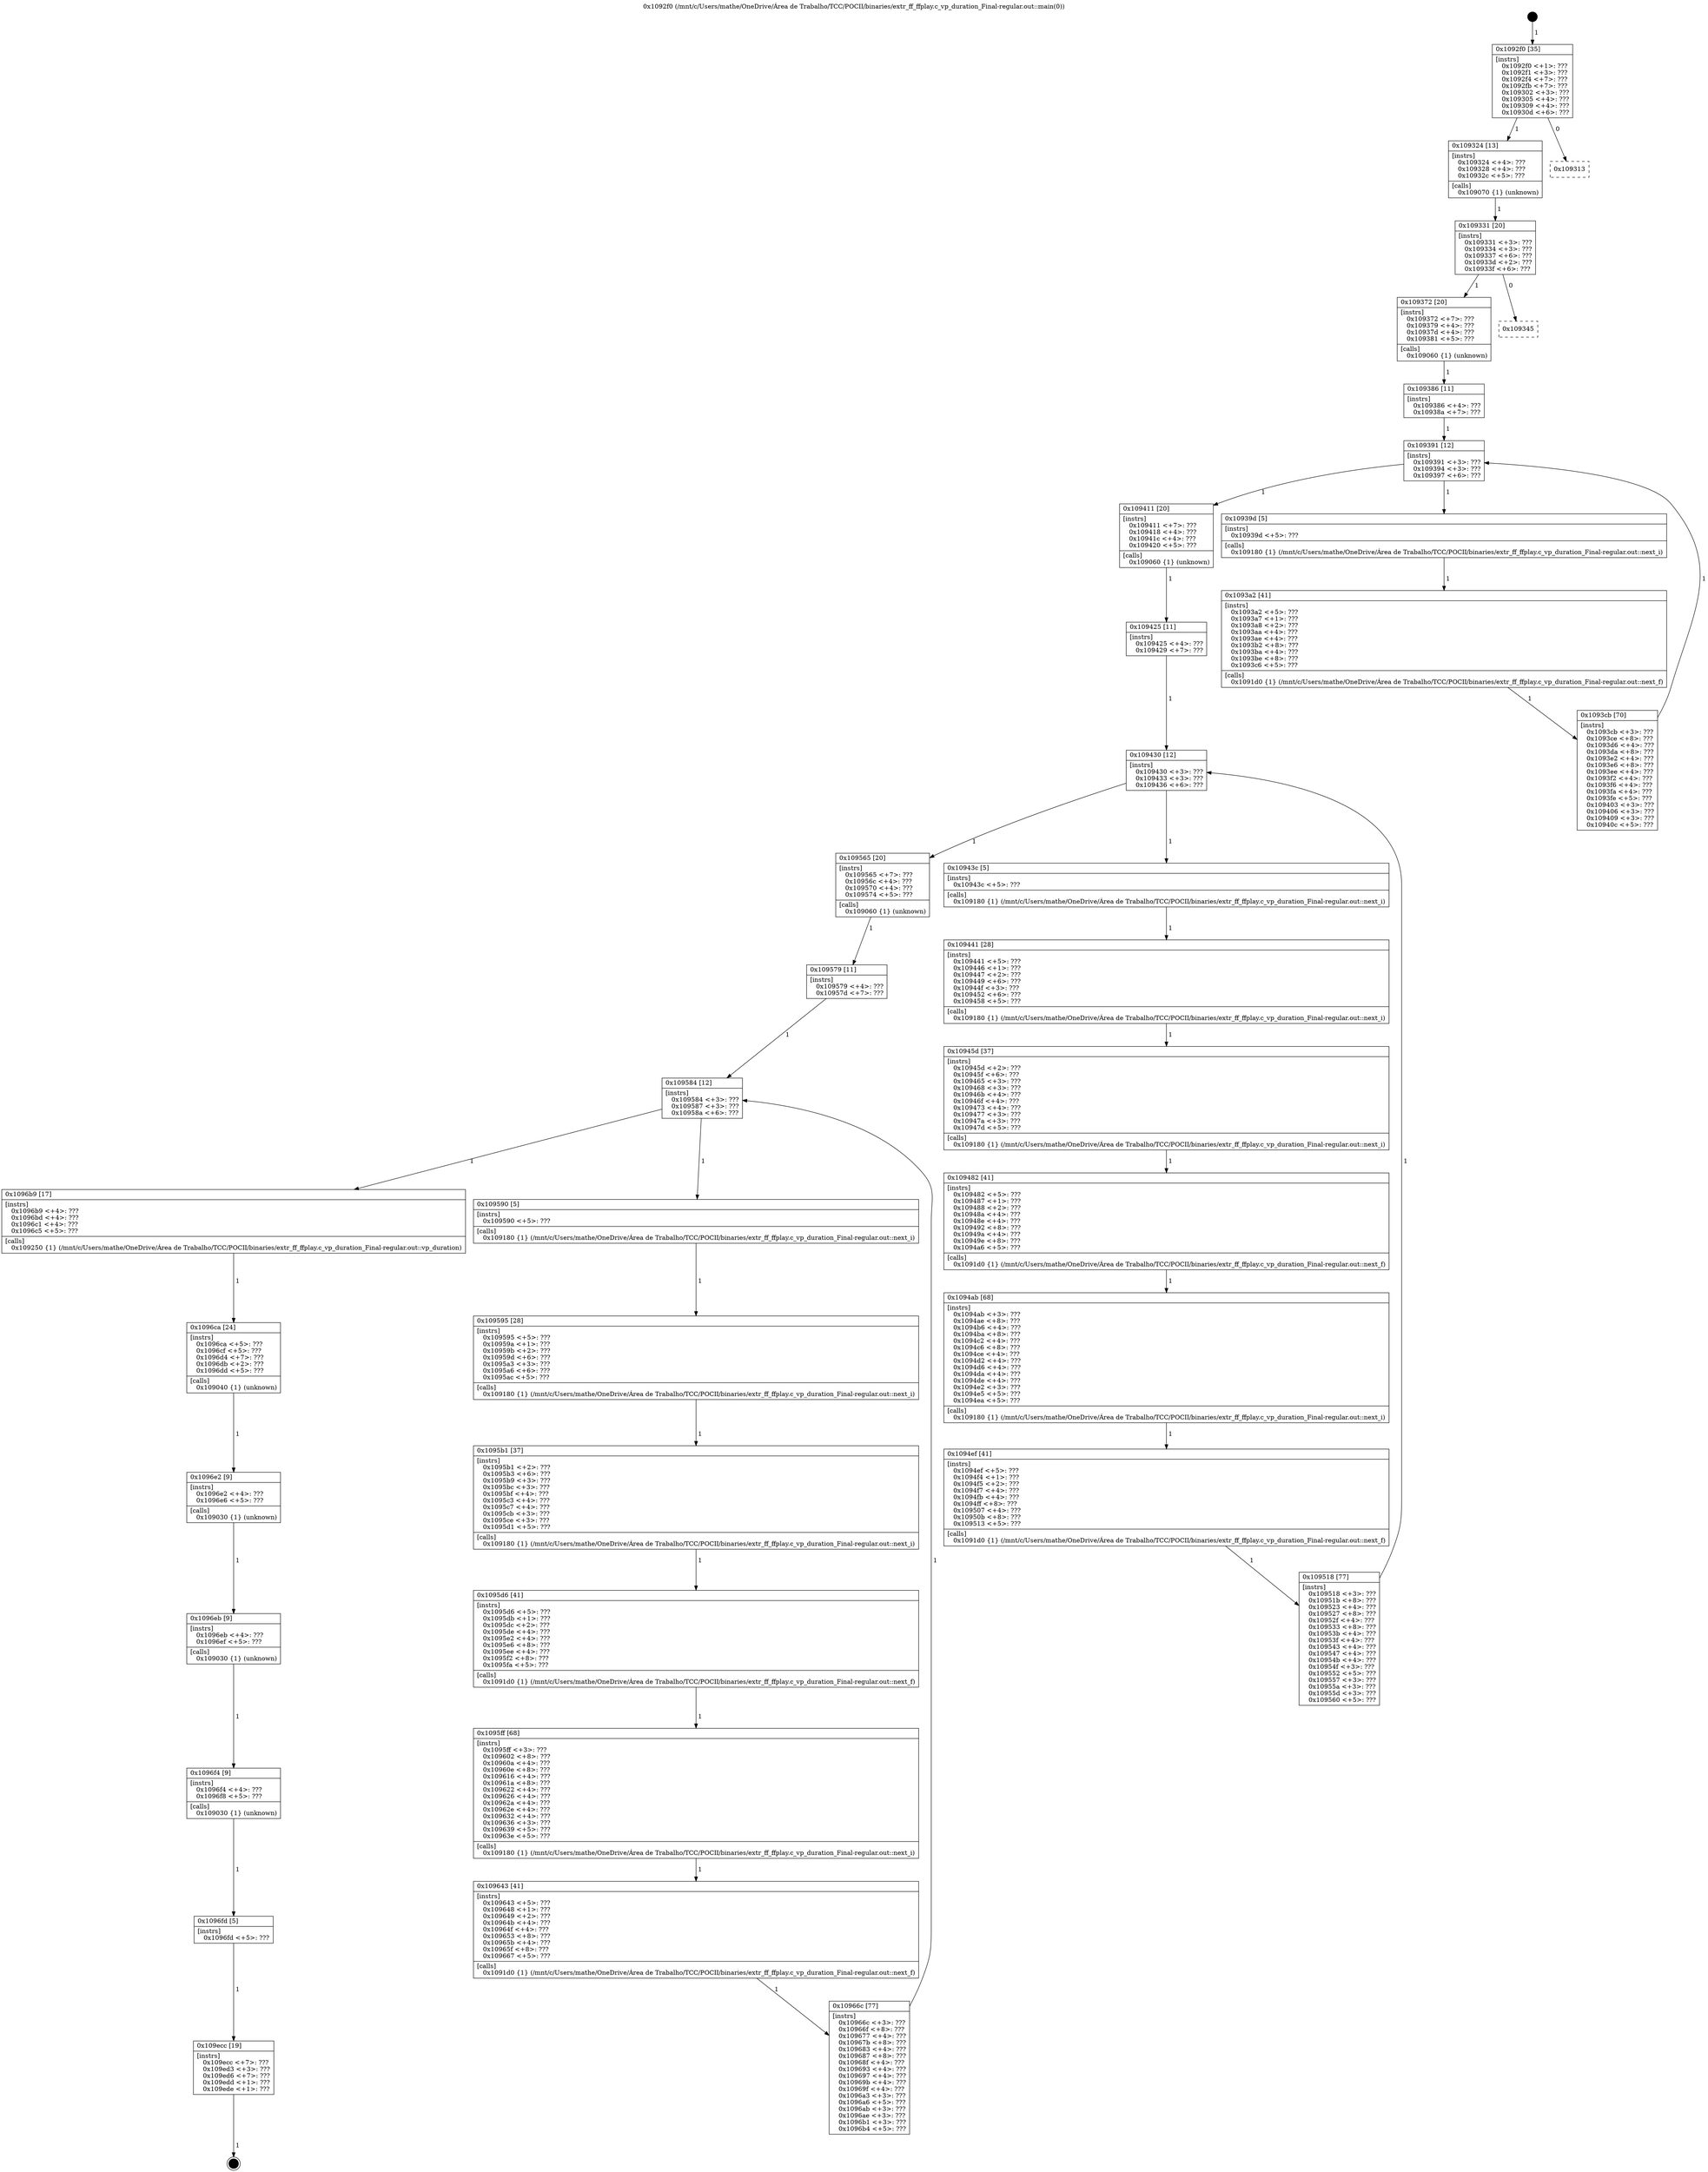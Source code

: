 digraph "0x1092f0" {
  label = "0x1092f0 (/mnt/c/Users/mathe/OneDrive/Área de Trabalho/TCC/POCII/binaries/extr_ff_ffplay.c_vp_duration_Final-regular.out::main(0))"
  labelloc = "t"
  node[shape=record]

  Entry [label="",width=0.3,height=0.3,shape=circle,fillcolor=black,style=filled]
  "0x1092f0" [label="{
     0x1092f0 [35]\l
     | [instrs]\l
     &nbsp;&nbsp;0x1092f0 \<+1\>: ???\l
     &nbsp;&nbsp;0x1092f1 \<+3\>: ???\l
     &nbsp;&nbsp;0x1092f4 \<+7\>: ???\l
     &nbsp;&nbsp;0x1092fb \<+7\>: ???\l
     &nbsp;&nbsp;0x109302 \<+3\>: ???\l
     &nbsp;&nbsp;0x109305 \<+4\>: ???\l
     &nbsp;&nbsp;0x109309 \<+4\>: ???\l
     &nbsp;&nbsp;0x10930d \<+6\>: ???\l
  }"]
  "0x109324" [label="{
     0x109324 [13]\l
     | [instrs]\l
     &nbsp;&nbsp;0x109324 \<+4\>: ???\l
     &nbsp;&nbsp;0x109328 \<+4\>: ???\l
     &nbsp;&nbsp;0x10932c \<+5\>: ???\l
     | [calls]\l
     &nbsp;&nbsp;0x109070 \{1\} (unknown)\l
  }"]
  "0x109313" [label="{
     0x109313\l
  }", style=dashed]
  "0x109331" [label="{
     0x109331 [20]\l
     | [instrs]\l
     &nbsp;&nbsp;0x109331 \<+3\>: ???\l
     &nbsp;&nbsp;0x109334 \<+3\>: ???\l
     &nbsp;&nbsp;0x109337 \<+6\>: ???\l
     &nbsp;&nbsp;0x10933d \<+2\>: ???\l
     &nbsp;&nbsp;0x10933f \<+6\>: ???\l
  }"]
  "0x109372" [label="{
     0x109372 [20]\l
     | [instrs]\l
     &nbsp;&nbsp;0x109372 \<+7\>: ???\l
     &nbsp;&nbsp;0x109379 \<+4\>: ???\l
     &nbsp;&nbsp;0x10937d \<+4\>: ???\l
     &nbsp;&nbsp;0x109381 \<+5\>: ???\l
     | [calls]\l
     &nbsp;&nbsp;0x109060 \{1\} (unknown)\l
  }"]
  "0x109345" [label="{
     0x109345\l
  }", style=dashed]
  "0x109391" [label="{
     0x109391 [12]\l
     | [instrs]\l
     &nbsp;&nbsp;0x109391 \<+3\>: ???\l
     &nbsp;&nbsp;0x109394 \<+3\>: ???\l
     &nbsp;&nbsp;0x109397 \<+6\>: ???\l
  }"]
  "0x109411" [label="{
     0x109411 [20]\l
     | [instrs]\l
     &nbsp;&nbsp;0x109411 \<+7\>: ???\l
     &nbsp;&nbsp;0x109418 \<+4\>: ???\l
     &nbsp;&nbsp;0x10941c \<+4\>: ???\l
     &nbsp;&nbsp;0x109420 \<+5\>: ???\l
     | [calls]\l
     &nbsp;&nbsp;0x109060 \{1\} (unknown)\l
  }"]
  "0x10939d" [label="{
     0x10939d [5]\l
     | [instrs]\l
     &nbsp;&nbsp;0x10939d \<+5\>: ???\l
     | [calls]\l
     &nbsp;&nbsp;0x109180 \{1\} (/mnt/c/Users/mathe/OneDrive/Área de Trabalho/TCC/POCII/binaries/extr_ff_ffplay.c_vp_duration_Final-regular.out::next_i)\l
  }"]
  "0x1093a2" [label="{
     0x1093a2 [41]\l
     | [instrs]\l
     &nbsp;&nbsp;0x1093a2 \<+5\>: ???\l
     &nbsp;&nbsp;0x1093a7 \<+1\>: ???\l
     &nbsp;&nbsp;0x1093a8 \<+2\>: ???\l
     &nbsp;&nbsp;0x1093aa \<+4\>: ???\l
     &nbsp;&nbsp;0x1093ae \<+4\>: ???\l
     &nbsp;&nbsp;0x1093b2 \<+8\>: ???\l
     &nbsp;&nbsp;0x1093ba \<+4\>: ???\l
     &nbsp;&nbsp;0x1093be \<+8\>: ???\l
     &nbsp;&nbsp;0x1093c6 \<+5\>: ???\l
     | [calls]\l
     &nbsp;&nbsp;0x1091d0 \{1\} (/mnt/c/Users/mathe/OneDrive/Área de Trabalho/TCC/POCII/binaries/extr_ff_ffplay.c_vp_duration_Final-regular.out::next_f)\l
  }"]
  "0x1093cb" [label="{
     0x1093cb [70]\l
     | [instrs]\l
     &nbsp;&nbsp;0x1093cb \<+3\>: ???\l
     &nbsp;&nbsp;0x1093ce \<+8\>: ???\l
     &nbsp;&nbsp;0x1093d6 \<+4\>: ???\l
     &nbsp;&nbsp;0x1093da \<+8\>: ???\l
     &nbsp;&nbsp;0x1093e2 \<+4\>: ???\l
     &nbsp;&nbsp;0x1093e6 \<+8\>: ???\l
     &nbsp;&nbsp;0x1093ee \<+4\>: ???\l
     &nbsp;&nbsp;0x1093f2 \<+4\>: ???\l
     &nbsp;&nbsp;0x1093f6 \<+4\>: ???\l
     &nbsp;&nbsp;0x1093fa \<+4\>: ???\l
     &nbsp;&nbsp;0x1093fe \<+5\>: ???\l
     &nbsp;&nbsp;0x109403 \<+3\>: ???\l
     &nbsp;&nbsp;0x109406 \<+3\>: ???\l
     &nbsp;&nbsp;0x109409 \<+3\>: ???\l
     &nbsp;&nbsp;0x10940c \<+5\>: ???\l
  }"]
  "0x109386" [label="{
     0x109386 [11]\l
     | [instrs]\l
     &nbsp;&nbsp;0x109386 \<+4\>: ???\l
     &nbsp;&nbsp;0x10938a \<+7\>: ???\l
  }"]
  "0x109430" [label="{
     0x109430 [12]\l
     | [instrs]\l
     &nbsp;&nbsp;0x109430 \<+3\>: ???\l
     &nbsp;&nbsp;0x109433 \<+3\>: ???\l
     &nbsp;&nbsp;0x109436 \<+6\>: ???\l
  }"]
  "0x109565" [label="{
     0x109565 [20]\l
     | [instrs]\l
     &nbsp;&nbsp;0x109565 \<+7\>: ???\l
     &nbsp;&nbsp;0x10956c \<+4\>: ???\l
     &nbsp;&nbsp;0x109570 \<+4\>: ???\l
     &nbsp;&nbsp;0x109574 \<+5\>: ???\l
     | [calls]\l
     &nbsp;&nbsp;0x109060 \{1\} (unknown)\l
  }"]
  "0x10943c" [label="{
     0x10943c [5]\l
     | [instrs]\l
     &nbsp;&nbsp;0x10943c \<+5\>: ???\l
     | [calls]\l
     &nbsp;&nbsp;0x109180 \{1\} (/mnt/c/Users/mathe/OneDrive/Área de Trabalho/TCC/POCII/binaries/extr_ff_ffplay.c_vp_duration_Final-regular.out::next_i)\l
  }"]
  "0x109441" [label="{
     0x109441 [28]\l
     | [instrs]\l
     &nbsp;&nbsp;0x109441 \<+5\>: ???\l
     &nbsp;&nbsp;0x109446 \<+1\>: ???\l
     &nbsp;&nbsp;0x109447 \<+2\>: ???\l
     &nbsp;&nbsp;0x109449 \<+6\>: ???\l
     &nbsp;&nbsp;0x10944f \<+3\>: ???\l
     &nbsp;&nbsp;0x109452 \<+6\>: ???\l
     &nbsp;&nbsp;0x109458 \<+5\>: ???\l
     | [calls]\l
     &nbsp;&nbsp;0x109180 \{1\} (/mnt/c/Users/mathe/OneDrive/Área de Trabalho/TCC/POCII/binaries/extr_ff_ffplay.c_vp_duration_Final-regular.out::next_i)\l
  }"]
  "0x10945d" [label="{
     0x10945d [37]\l
     | [instrs]\l
     &nbsp;&nbsp;0x10945d \<+2\>: ???\l
     &nbsp;&nbsp;0x10945f \<+6\>: ???\l
     &nbsp;&nbsp;0x109465 \<+3\>: ???\l
     &nbsp;&nbsp;0x109468 \<+3\>: ???\l
     &nbsp;&nbsp;0x10946b \<+4\>: ???\l
     &nbsp;&nbsp;0x10946f \<+4\>: ???\l
     &nbsp;&nbsp;0x109473 \<+4\>: ???\l
     &nbsp;&nbsp;0x109477 \<+3\>: ???\l
     &nbsp;&nbsp;0x10947a \<+3\>: ???\l
     &nbsp;&nbsp;0x10947d \<+5\>: ???\l
     | [calls]\l
     &nbsp;&nbsp;0x109180 \{1\} (/mnt/c/Users/mathe/OneDrive/Área de Trabalho/TCC/POCII/binaries/extr_ff_ffplay.c_vp_duration_Final-regular.out::next_i)\l
  }"]
  "0x109482" [label="{
     0x109482 [41]\l
     | [instrs]\l
     &nbsp;&nbsp;0x109482 \<+5\>: ???\l
     &nbsp;&nbsp;0x109487 \<+1\>: ???\l
     &nbsp;&nbsp;0x109488 \<+2\>: ???\l
     &nbsp;&nbsp;0x10948a \<+4\>: ???\l
     &nbsp;&nbsp;0x10948e \<+4\>: ???\l
     &nbsp;&nbsp;0x109492 \<+8\>: ???\l
     &nbsp;&nbsp;0x10949a \<+4\>: ???\l
     &nbsp;&nbsp;0x10949e \<+8\>: ???\l
     &nbsp;&nbsp;0x1094a6 \<+5\>: ???\l
     | [calls]\l
     &nbsp;&nbsp;0x1091d0 \{1\} (/mnt/c/Users/mathe/OneDrive/Área de Trabalho/TCC/POCII/binaries/extr_ff_ffplay.c_vp_duration_Final-regular.out::next_f)\l
  }"]
  "0x1094ab" [label="{
     0x1094ab [68]\l
     | [instrs]\l
     &nbsp;&nbsp;0x1094ab \<+3\>: ???\l
     &nbsp;&nbsp;0x1094ae \<+8\>: ???\l
     &nbsp;&nbsp;0x1094b6 \<+4\>: ???\l
     &nbsp;&nbsp;0x1094ba \<+8\>: ???\l
     &nbsp;&nbsp;0x1094c2 \<+4\>: ???\l
     &nbsp;&nbsp;0x1094c6 \<+8\>: ???\l
     &nbsp;&nbsp;0x1094ce \<+4\>: ???\l
     &nbsp;&nbsp;0x1094d2 \<+4\>: ???\l
     &nbsp;&nbsp;0x1094d6 \<+4\>: ???\l
     &nbsp;&nbsp;0x1094da \<+4\>: ???\l
     &nbsp;&nbsp;0x1094de \<+4\>: ???\l
     &nbsp;&nbsp;0x1094e2 \<+3\>: ???\l
     &nbsp;&nbsp;0x1094e5 \<+5\>: ???\l
     &nbsp;&nbsp;0x1094ea \<+5\>: ???\l
     | [calls]\l
     &nbsp;&nbsp;0x109180 \{1\} (/mnt/c/Users/mathe/OneDrive/Área de Trabalho/TCC/POCII/binaries/extr_ff_ffplay.c_vp_duration_Final-regular.out::next_i)\l
  }"]
  "0x1094ef" [label="{
     0x1094ef [41]\l
     | [instrs]\l
     &nbsp;&nbsp;0x1094ef \<+5\>: ???\l
     &nbsp;&nbsp;0x1094f4 \<+1\>: ???\l
     &nbsp;&nbsp;0x1094f5 \<+2\>: ???\l
     &nbsp;&nbsp;0x1094f7 \<+4\>: ???\l
     &nbsp;&nbsp;0x1094fb \<+4\>: ???\l
     &nbsp;&nbsp;0x1094ff \<+8\>: ???\l
     &nbsp;&nbsp;0x109507 \<+4\>: ???\l
     &nbsp;&nbsp;0x10950b \<+8\>: ???\l
     &nbsp;&nbsp;0x109513 \<+5\>: ???\l
     | [calls]\l
     &nbsp;&nbsp;0x1091d0 \{1\} (/mnt/c/Users/mathe/OneDrive/Área de Trabalho/TCC/POCII/binaries/extr_ff_ffplay.c_vp_duration_Final-regular.out::next_f)\l
  }"]
  "0x109518" [label="{
     0x109518 [77]\l
     | [instrs]\l
     &nbsp;&nbsp;0x109518 \<+3\>: ???\l
     &nbsp;&nbsp;0x10951b \<+8\>: ???\l
     &nbsp;&nbsp;0x109523 \<+4\>: ???\l
     &nbsp;&nbsp;0x109527 \<+8\>: ???\l
     &nbsp;&nbsp;0x10952f \<+4\>: ???\l
     &nbsp;&nbsp;0x109533 \<+8\>: ???\l
     &nbsp;&nbsp;0x10953b \<+4\>: ???\l
     &nbsp;&nbsp;0x10953f \<+4\>: ???\l
     &nbsp;&nbsp;0x109543 \<+4\>: ???\l
     &nbsp;&nbsp;0x109547 \<+4\>: ???\l
     &nbsp;&nbsp;0x10954b \<+4\>: ???\l
     &nbsp;&nbsp;0x10954f \<+3\>: ???\l
     &nbsp;&nbsp;0x109552 \<+5\>: ???\l
     &nbsp;&nbsp;0x109557 \<+3\>: ???\l
     &nbsp;&nbsp;0x10955a \<+3\>: ???\l
     &nbsp;&nbsp;0x10955d \<+3\>: ???\l
     &nbsp;&nbsp;0x109560 \<+5\>: ???\l
  }"]
  "0x109425" [label="{
     0x109425 [11]\l
     | [instrs]\l
     &nbsp;&nbsp;0x109425 \<+4\>: ???\l
     &nbsp;&nbsp;0x109429 \<+7\>: ???\l
  }"]
  "0x109584" [label="{
     0x109584 [12]\l
     | [instrs]\l
     &nbsp;&nbsp;0x109584 \<+3\>: ???\l
     &nbsp;&nbsp;0x109587 \<+3\>: ???\l
     &nbsp;&nbsp;0x10958a \<+6\>: ???\l
  }"]
  "0x1096b9" [label="{
     0x1096b9 [17]\l
     | [instrs]\l
     &nbsp;&nbsp;0x1096b9 \<+4\>: ???\l
     &nbsp;&nbsp;0x1096bd \<+4\>: ???\l
     &nbsp;&nbsp;0x1096c1 \<+4\>: ???\l
     &nbsp;&nbsp;0x1096c5 \<+5\>: ???\l
     | [calls]\l
     &nbsp;&nbsp;0x109250 \{1\} (/mnt/c/Users/mathe/OneDrive/Área de Trabalho/TCC/POCII/binaries/extr_ff_ffplay.c_vp_duration_Final-regular.out::vp_duration)\l
  }"]
  "0x109590" [label="{
     0x109590 [5]\l
     | [instrs]\l
     &nbsp;&nbsp;0x109590 \<+5\>: ???\l
     | [calls]\l
     &nbsp;&nbsp;0x109180 \{1\} (/mnt/c/Users/mathe/OneDrive/Área de Trabalho/TCC/POCII/binaries/extr_ff_ffplay.c_vp_duration_Final-regular.out::next_i)\l
  }"]
  "0x109595" [label="{
     0x109595 [28]\l
     | [instrs]\l
     &nbsp;&nbsp;0x109595 \<+5\>: ???\l
     &nbsp;&nbsp;0x10959a \<+1\>: ???\l
     &nbsp;&nbsp;0x10959b \<+2\>: ???\l
     &nbsp;&nbsp;0x10959d \<+6\>: ???\l
     &nbsp;&nbsp;0x1095a3 \<+3\>: ???\l
     &nbsp;&nbsp;0x1095a6 \<+6\>: ???\l
     &nbsp;&nbsp;0x1095ac \<+5\>: ???\l
     | [calls]\l
     &nbsp;&nbsp;0x109180 \{1\} (/mnt/c/Users/mathe/OneDrive/Área de Trabalho/TCC/POCII/binaries/extr_ff_ffplay.c_vp_duration_Final-regular.out::next_i)\l
  }"]
  "0x1095b1" [label="{
     0x1095b1 [37]\l
     | [instrs]\l
     &nbsp;&nbsp;0x1095b1 \<+2\>: ???\l
     &nbsp;&nbsp;0x1095b3 \<+6\>: ???\l
     &nbsp;&nbsp;0x1095b9 \<+3\>: ???\l
     &nbsp;&nbsp;0x1095bc \<+3\>: ???\l
     &nbsp;&nbsp;0x1095bf \<+4\>: ???\l
     &nbsp;&nbsp;0x1095c3 \<+4\>: ???\l
     &nbsp;&nbsp;0x1095c7 \<+4\>: ???\l
     &nbsp;&nbsp;0x1095cb \<+3\>: ???\l
     &nbsp;&nbsp;0x1095ce \<+3\>: ???\l
     &nbsp;&nbsp;0x1095d1 \<+5\>: ???\l
     | [calls]\l
     &nbsp;&nbsp;0x109180 \{1\} (/mnt/c/Users/mathe/OneDrive/Área de Trabalho/TCC/POCII/binaries/extr_ff_ffplay.c_vp_duration_Final-regular.out::next_i)\l
  }"]
  "0x1095d6" [label="{
     0x1095d6 [41]\l
     | [instrs]\l
     &nbsp;&nbsp;0x1095d6 \<+5\>: ???\l
     &nbsp;&nbsp;0x1095db \<+1\>: ???\l
     &nbsp;&nbsp;0x1095dc \<+2\>: ???\l
     &nbsp;&nbsp;0x1095de \<+4\>: ???\l
     &nbsp;&nbsp;0x1095e2 \<+4\>: ???\l
     &nbsp;&nbsp;0x1095e6 \<+8\>: ???\l
     &nbsp;&nbsp;0x1095ee \<+4\>: ???\l
     &nbsp;&nbsp;0x1095f2 \<+8\>: ???\l
     &nbsp;&nbsp;0x1095fa \<+5\>: ???\l
     | [calls]\l
     &nbsp;&nbsp;0x1091d0 \{1\} (/mnt/c/Users/mathe/OneDrive/Área de Trabalho/TCC/POCII/binaries/extr_ff_ffplay.c_vp_duration_Final-regular.out::next_f)\l
  }"]
  "0x1095ff" [label="{
     0x1095ff [68]\l
     | [instrs]\l
     &nbsp;&nbsp;0x1095ff \<+3\>: ???\l
     &nbsp;&nbsp;0x109602 \<+8\>: ???\l
     &nbsp;&nbsp;0x10960a \<+4\>: ???\l
     &nbsp;&nbsp;0x10960e \<+8\>: ???\l
     &nbsp;&nbsp;0x109616 \<+4\>: ???\l
     &nbsp;&nbsp;0x10961a \<+8\>: ???\l
     &nbsp;&nbsp;0x109622 \<+4\>: ???\l
     &nbsp;&nbsp;0x109626 \<+4\>: ???\l
     &nbsp;&nbsp;0x10962a \<+4\>: ???\l
     &nbsp;&nbsp;0x10962e \<+4\>: ???\l
     &nbsp;&nbsp;0x109632 \<+4\>: ???\l
     &nbsp;&nbsp;0x109636 \<+3\>: ???\l
     &nbsp;&nbsp;0x109639 \<+5\>: ???\l
     &nbsp;&nbsp;0x10963e \<+5\>: ???\l
     | [calls]\l
     &nbsp;&nbsp;0x109180 \{1\} (/mnt/c/Users/mathe/OneDrive/Área de Trabalho/TCC/POCII/binaries/extr_ff_ffplay.c_vp_duration_Final-regular.out::next_i)\l
  }"]
  "0x109643" [label="{
     0x109643 [41]\l
     | [instrs]\l
     &nbsp;&nbsp;0x109643 \<+5\>: ???\l
     &nbsp;&nbsp;0x109648 \<+1\>: ???\l
     &nbsp;&nbsp;0x109649 \<+2\>: ???\l
     &nbsp;&nbsp;0x10964b \<+4\>: ???\l
     &nbsp;&nbsp;0x10964f \<+4\>: ???\l
     &nbsp;&nbsp;0x109653 \<+8\>: ???\l
     &nbsp;&nbsp;0x10965b \<+4\>: ???\l
     &nbsp;&nbsp;0x10965f \<+8\>: ???\l
     &nbsp;&nbsp;0x109667 \<+5\>: ???\l
     | [calls]\l
     &nbsp;&nbsp;0x1091d0 \{1\} (/mnt/c/Users/mathe/OneDrive/Área de Trabalho/TCC/POCII/binaries/extr_ff_ffplay.c_vp_duration_Final-regular.out::next_f)\l
  }"]
  "0x10966c" [label="{
     0x10966c [77]\l
     | [instrs]\l
     &nbsp;&nbsp;0x10966c \<+3\>: ???\l
     &nbsp;&nbsp;0x10966f \<+8\>: ???\l
     &nbsp;&nbsp;0x109677 \<+4\>: ???\l
     &nbsp;&nbsp;0x10967b \<+8\>: ???\l
     &nbsp;&nbsp;0x109683 \<+4\>: ???\l
     &nbsp;&nbsp;0x109687 \<+8\>: ???\l
     &nbsp;&nbsp;0x10968f \<+4\>: ???\l
     &nbsp;&nbsp;0x109693 \<+4\>: ???\l
     &nbsp;&nbsp;0x109697 \<+4\>: ???\l
     &nbsp;&nbsp;0x10969b \<+4\>: ???\l
     &nbsp;&nbsp;0x10969f \<+4\>: ???\l
     &nbsp;&nbsp;0x1096a3 \<+3\>: ???\l
     &nbsp;&nbsp;0x1096a6 \<+5\>: ???\l
     &nbsp;&nbsp;0x1096ab \<+3\>: ???\l
     &nbsp;&nbsp;0x1096ae \<+3\>: ???\l
     &nbsp;&nbsp;0x1096b1 \<+3\>: ???\l
     &nbsp;&nbsp;0x1096b4 \<+5\>: ???\l
  }"]
  "0x109579" [label="{
     0x109579 [11]\l
     | [instrs]\l
     &nbsp;&nbsp;0x109579 \<+4\>: ???\l
     &nbsp;&nbsp;0x10957d \<+7\>: ???\l
  }"]
  "0x1096ca" [label="{
     0x1096ca [24]\l
     | [instrs]\l
     &nbsp;&nbsp;0x1096ca \<+5\>: ???\l
     &nbsp;&nbsp;0x1096cf \<+5\>: ???\l
     &nbsp;&nbsp;0x1096d4 \<+7\>: ???\l
     &nbsp;&nbsp;0x1096db \<+2\>: ???\l
     &nbsp;&nbsp;0x1096dd \<+5\>: ???\l
     | [calls]\l
     &nbsp;&nbsp;0x109040 \{1\} (unknown)\l
  }"]
  "0x1096e2" [label="{
     0x1096e2 [9]\l
     | [instrs]\l
     &nbsp;&nbsp;0x1096e2 \<+4\>: ???\l
     &nbsp;&nbsp;0x1096e6 \<+5\>: ???\l
     | [calls]\l
     &nbsp;&nbsp;0x109030 \{1\} (unknown)\l
  }"]
  "0x1096eb" [label="{
     0x1096eb [9]\l
     | [instrs]\l
     &nbsp;&nbsp;0x1096eb \<+4\>: ???\l
     &nbsp;&nbsp;0x1096ef \<+5\>: ???\l
     | [calls]\l
     &nbsp;&nbsp;0x109030 \{1\} (unknown)\l
  }"]
  "0x1096f4" [label="{
     0x1096f4 [9]\l
     | [instrs]\l
     &nbsp;&nbsp;0x1096f4 \<+4\>: ???\l
     &nbsp;&nbsp;0x1096f8 \<+5\>: ???\l
     | [calls]\l
     &nbsp;&nbsp;0x109030 \{1\} (unknown)\l
  }"]
  "0x1096fd" [label="{
     0x1096fd [5]\l
     | [instrs]\l
     &nbsp;&nbsp;0x1096fd \<+5\>: ???\l
  }"]
  "0x109ecc" [label="{
     0x109ecc [19]\l
     | [instrs]\l
     &nbsp;&nbsp;0x109ecc \<+7\>: ???\l
     &nbsp;&nbsp;0x109ed3 \<+3\>: ???\l
     &nbsp;&nbsp;0x109ed6 \<+7\>: ???\l
     &nbsp;&nbsp;0x109edd \<+1\>: ???\l
     &nbsp;&nbsp;0x109ede \<+1\>: ???\l
  }"]
  Exit [label="",width=0.3,height=0.3,shape=circle,fillcolor=black,style=filled,peripheries=2]
  Entry -> "0x1092f0" [label=" 1"]
  "0x1092f0" -> "0x109324" [label=" 1"]
  "0x1092f0" -> "0x109313" [label=" 0"]
  "0x109324" -> "0x109331" [label=" 1"]
  "0x109331" -> "0x109372" [label=" 1"]
  "0x109331" -> "0x109345" [label=" 0"]
  "0x109372" -> "0x109386" [label=" 1"]
  "0x109391" -> "0x109411" [label=" 1"]
  "0x109391" -> "0x10939d" [label=" 1"]
  "0x10939d" -> "0x1093a2" [label=" 1"]
  "0x1093a2" -> "0x1093cb" [label=" 1"]
  "0x109386" -> "0x109391" [label=" 1"]
  "0x1093cb" -> "0x109391" [label=" 1"]
  "0x109411" -> "0x109425" [label=" 1"]
  "0x109430" -> "0x109565" [label=" 1"]
  "0x109430" -> "0x10943c" [label=" 1"]
  "0x10943c" -> "0x109441" [label=" 1"]
  "0x109441" -> "0x10945d" [label=" 1"]
  "0x10945d" -> "0x109482" [label=" 1"]
  "0x109482" -> "0x1094ab" [label=" 1"]
  "0x1094ab" -> "0x1094ef" [label=" 1"]
  "0x1094ef" -> "0x109518" [label=" 1"]
  "0x109425" -> "0x109430" [label=" 1"]
  "0x109518" -> "0x109430" [label=" 1"]
  "0x109565" -> "0x109579" [label=" 1"]
  "0x109584" -> "0x1096b9" [label=" 1"]
  "0x109584" -> "0x109590" [label=" 1"]
  "0x109590" -> "0x109595" [label=" 1"]
  "0x109595" -> "0x1095b1" [label=" 1"]
  "0x1095b1" -> "0x1095d6" [label=" 1"]
  "0x1095d6" -> "0x1095ff" [label=" 1"]
  "0x1095ff" -> "0x109643" [label=" 1"]
  "0x109643" -> "0x10966c" [label=" 1"]
  "0x109579" -> "0x109584" [label=" 1"]
  "0x10966c" -> "0x109584" [label=" 1"]
  "0x1096b9" -> "0x1096ca" [label=" 1"]
  "0x1096ca" -> "0x1096e2" [label=" 1"]
  "0x1096e2" -> "0x1096eb" [label=" 1"]
  "0x1096eb" -> "0x1096f4" [label=" 1"]
  "0x1096f4" -> "0x1096fd" [label=" 1"]
  "0x1096fd" -> "0x109ecc" [label=" 1"]
  "0x109ecc" -> Exit [label=" 1"]
}
